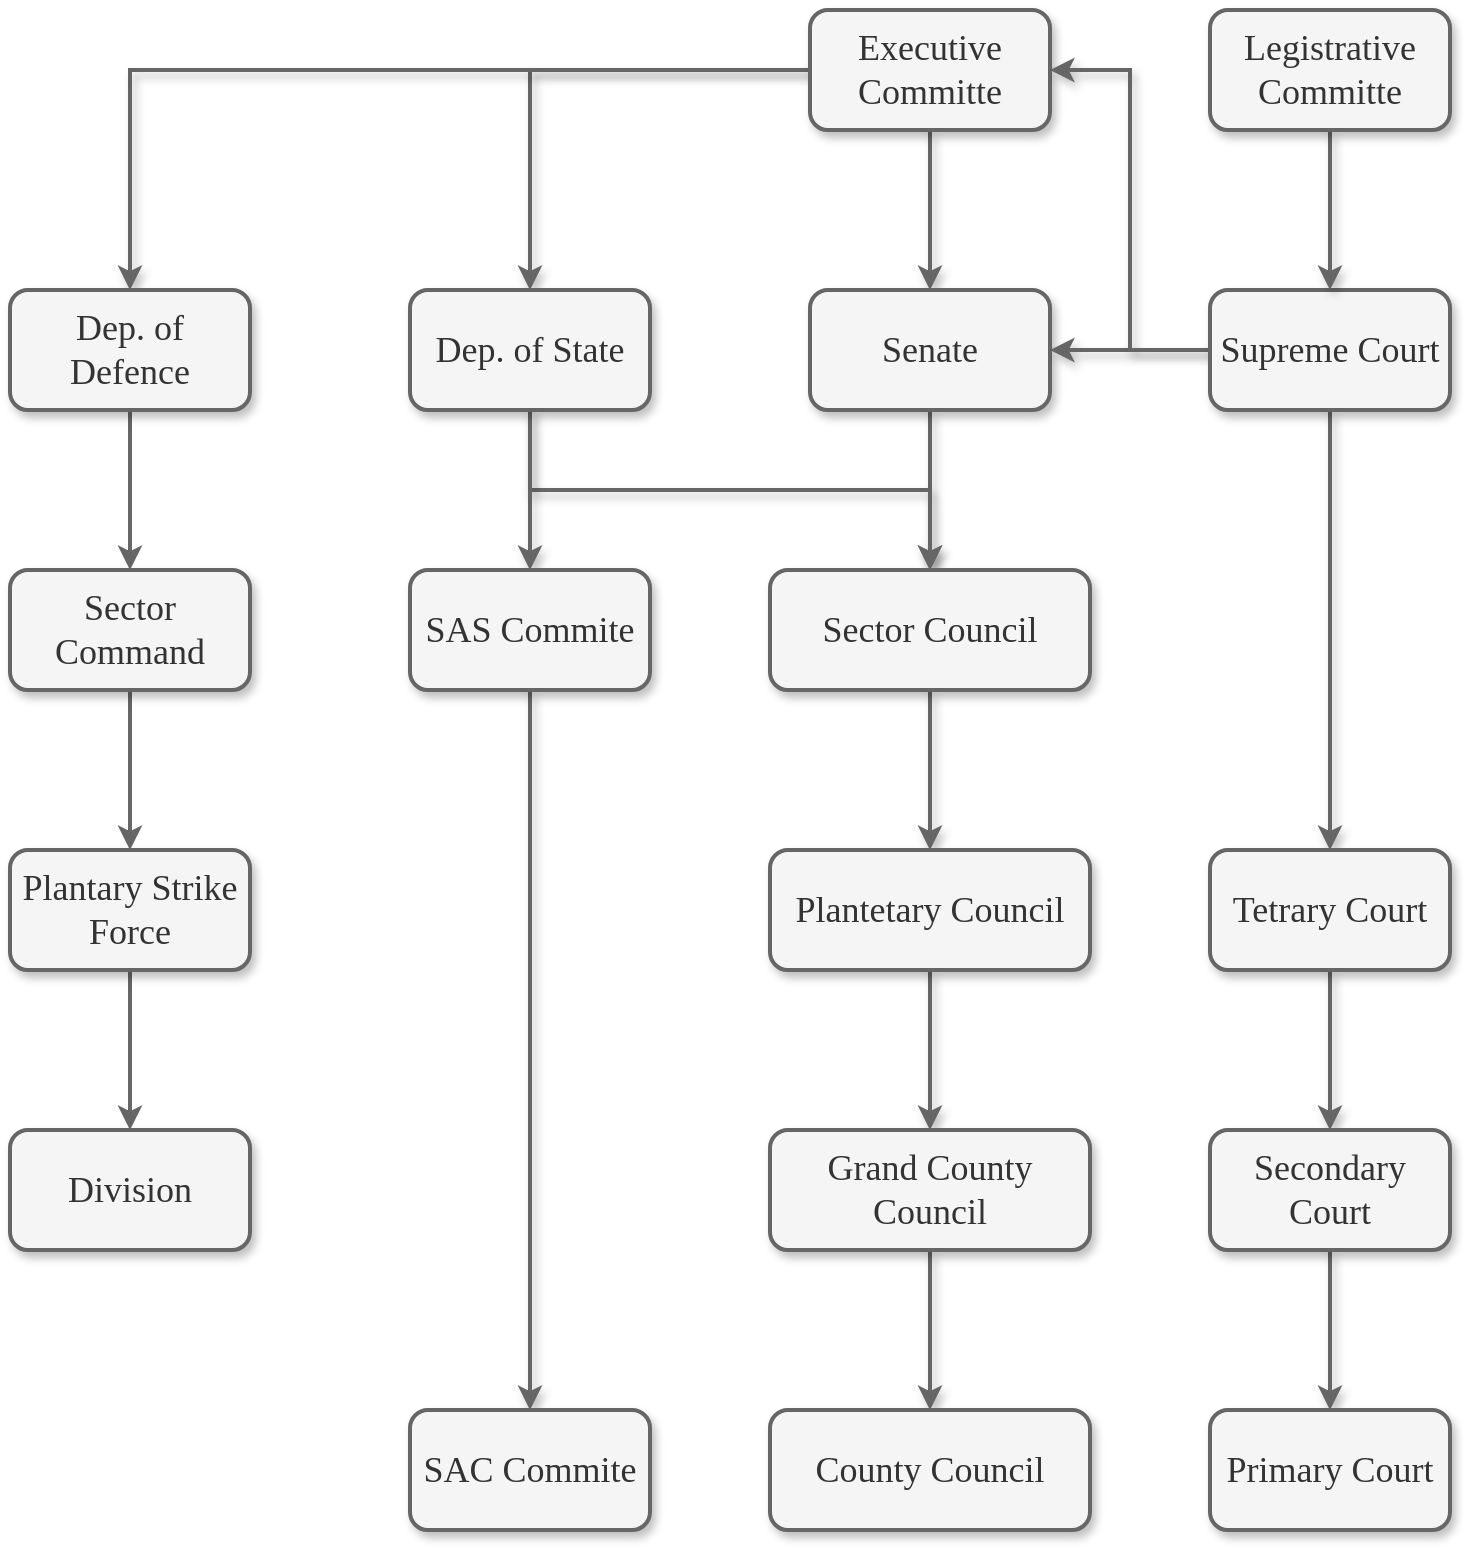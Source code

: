 <mxfile version="27.0.3">
  <diagram name="Page-1" id="97916047-d0de-89f5-080d-49f4d83e522f">
    <mxGraphModel dx="1489" dy="764" grid="0" gridSize="10" guides="1" tooltips="1" connect="1" arrows="1" fold="1" page="1" pageScale="1.5" pageWidth="1600" pageHeight="900" background="none" math="0" shadow="0">
      <root>
        <mxCell id="0" />
        <mxCell id="1" parent="0" />
        <mxCell id="jAg7ZpjS05_7KDQBOUfK-112" value="" style="edgeStyle=orthogonalEdgeStyle;rounded=0;orthogonalLoop=1;jettySize=auto;html=1;fillColor=#f5f5f5;strokeColor=#666666;shadow=1;strokeWidth=2;" edge="1" parent="1" source="jAg7ZpjS05_7KDQBOUfK-110" target="jAg7ZpjS05_7KDQBOUfK-111">
          <mxGeometry relative="1" as="geometry" />
        </mxCell>
        <mxCell id="jAg7ZpjS05_7KDQBOUfK-127" value="" style="edgeStyle=orthogonalEdgeStyle;rounded=0;orthogonalLoop=1;jettySize=auto;html=1;fillColor=#f5f5f5;strokeColor=#666666;shadow=1;strokeWidth=2;" edge="1" parent="1" source="jAg7ZpjS05_7KDQBOUfK-110" target="jAg7ZpjS05_7KDQBOUfK-126">
          <mxGeometry relative="1" as="geometry" />
        </mxCell>
        <mxCell id="jAg7ZpjS05_7KDQBOUfK-151" style="edgeStyle=orthogonalEdgeStyle;rounded=0;orthogonalLoop=1;jettySize=auto;html=1;shadow=1;strokeWidth=2;strokeColor=#666666;" edge="1" parent="1" source="jAg7ZpjS05_7KDQBOUfK-110" target="jAg7ZpjS05_7KDQBOUfK-146">
          <mxGeometry relative="1" as="geometry" />
        </mxCell>
        <mxCell id="jAg7ZpjS05_7KDQBOUfK-110" value="Executive Committe" style="rounded=1;whiteSpace=wrap;html=1;fontSize=18;fontFamily=Verdana;fillColor=#f5f5f5;strokeColor=#666666;shadow=1;fontColor=#333333;strokeWidth=2;" vertex="1" parent="1">
          <mxGeometry x="1140" y="80" width="120" height="60" as="geometry" />
        </mxCell>
        <mxCell id="jAg7ZpjS05_7KDQBOUfK-129" value="" style="edgeStyle=orthogonalEdgeStyle;rounded=0;orthogonalLoop=1;jettySize=auto;html=1;fillColor=#f5f5f5;strokeColor=#666666;shadow=1;strokeWidth=2;" edge="1" parent="1" source="jAg7ZpjS05_7KDQBOUfK-111" target="jAg7ZpjS05_7KDQBOUfK-128">
          <mxGeometry relative="1" as="geometry" />
        </mxCell>
        <mxCell id="jAg7ZpjS05_7KDQBOUfK-111" value="Senate" style="rounded=1;whiteSpace=wrap;html=1;fontSize=18;fontFamily=Verdana;fillColor=#f5f5f5;strokeColor=#666666;shadow=1;fontColor=#333333;strokeWidth=2;" vertex="1" parent="1">
          <mxGeometry x="1140" y="220" width="120" height="60" as="geometry" />
        </mxCell>
        <mxCell id="jAg7ZpjS05_7KDQBOUfK-115" style="edgeStyle=orthogonalEdgeStyle;rounded=0;orthogonalLoop=1;jettySize=auto;html=1;entryX=1;entryY=0.5;entryDx=0;entryDy=0;fillColor=#f5f5f5;strokeColor=#666666;shadow=1;strokeWidth=2;" edge="1" parent="1" source="jAg7ZpjS05_7KDQBOUfK-113" target="jAg7ZpjS05_7KDQBOUfK-111">
          <mxGeometry relative="1" as="geometry" />
        </mxCell>
        <mxCell id="jAg7ZpjS05_7KDQBOUfK-117" value="" style="edgeStyle=orthogonalEdgeStyle;rounded=0;orthogonalLoop=1;jettySize=auto;html=1;fillColor=#f5f5f5;strokeColor=#666666;shadow=1;strokeWidth=2;" edge="1" parent="1" source="jAg7ZpjS05_7KDQBOUfK-113" target="jAg7ZpjS05_7KDQBOUfK-116">
          <mxGeometry relative="1" as="geometry" />
        </mxCell>
        <mxCell id="jAg7ZpjS05_7KDQBOUfK-118" style="edgeStyle=orthogonalEdgeStyle;rounded=0;orthogonalLoop=1;jettySize=auto;html=1;entryX=1;entryY=0.5;entryDx=0;entryDy=0;fillColor=#f5f5f5;strokeColor=#666666;shadow=1;strokeWidth=2;" edge="1" parent="1" source="jAg7ZpjS05_7KDQBOUfK-113" target="jAg7ZpjS05_7KDQBOUfK-110">
          <mxGeometry relative="1" as="geometry" />
        </mxCell>
        <mxCell id="jAg7ZpjS05_7KDQBOUfK-113" value="Supreme Court" style="rounded=1;whiteSpace=wrap;html=1;fontSize=18;fontFamily=Verdana;fillColor=#f5f5f5;strokeColor=#666666;shadow=1;fontColor=#333333;strokeWidth=2;" vertex="1" parent="1">
          <mxGeometry x="1340" y="220" width="120" height="60" as="geometry" />
        </mxCell>
        <mxCell id="jAg7ZpjS05_7KDQBOUfK-143" value="" style="edgeStyle=orthogonalEdgeStyle;rounded=0;orthogonalLoop=1;jettySize=auto;html=1;fillColor=#f5f5f5;strokeColor=#666666;shadow=1;strokeWidth=2;" edge="1" parent="1" source="jAg7ZpjS05_7KDQBOUfK-116" target="jAg7ZpjS05_7KDQBOUfK-142">
          <mxGeometry relative="1" as="geometry" />
        </mxCell>
        <mxCell id="jAg7ZpjS05_7KDQBOUfK-116" value="Tetrary Court" style="rounded=1;whiteSpace=wrap;html=1;fontSize=18;fontFamily=Verdana;fillColor=#f5f5f5;strokeColor=#666666;shadow=1;fontColor=#333333;strokeWidth=2;" vertex="1" parent="1">
          <mxGeometry x="1340" y="500" width="120" height="60" as="geometry" />
        </mxCell>
        <mxCell id="jAg7ZpjS05_7KDQBOUfK-123" value="" style="edgeStyle=orthogonalEdgeStyle;rounded=0;orthogonalLoop=1;jettySize=auto;html=1;fillColor=#f5f5f5;strokeColor=#666666;shadow=1;strokeWidth=2;" edge="1" parent="1" source="jAg7ZpjS05_7KDQBOUfK-121" target="jAg7ZpjS05_7KDQBOUfK-113">
          <mxGeometry relative="1" as="geometry" />
        </mxCell>
        <mxCell id="jAg7ZpjS05_7KDQBOUfK-121" value="Legistrative Committe" style="rounded=1;whiteSpace=wrap;html=1;fontSize=18;fontFamily=Verdana;fillColor=#f5f5f5;strokeColor=#666666;shadow=1;fontColor=#333333;strokeWidth=2;" vertex="1" parent="1">
          <mxGeometry x="1340" y="80" width="120" height="60" as="geometry" />
        </mxCell>
        <mxCell id="jAg7ZpjS05_7KDQBOUfK-135" style="edgeStyle=orthogonalEdgeStyle;rounded=0;orthogonalLoop=1;jettySize=auto;html=1;fillColor=#f5f5f5;strokeColor=#666666;shadow=1;strokeWidth=2;" edge="1" parent="1" source="jAg7ZpjS05_7KDQBOUfK-126" target="jAg7ZpjS05_7KDQBOUfK-128">
          <mxGeometry relative="1" as="geometry">
            <Array as="points">
              <mxPoint x="1000" y="320" />
              <mxPoint x="1200" y="320" />
            </Array>
          </mxGeometry>
        </mxCell>
        <mxCell id="jAg7ZpjS05_7KDQBOUfK-139" value="" style="edgeStyle=orthogonalEdgeStyle;rounded=0;orthogonalLoop=1;jettySize=auto;html=1;fillColor=#f5f5f5;strokeColor=#666666;shadow=1;strokeWidth=2;" edge="1" parent="1" source="jAg7ZpjS05_7KDQBOUfK-126" target="jAg7ZpjS05_7KDQBOUfK-138">
          <mxGeometry relative="1" as="geometry" />
        </mxCell>
        <mxCell id="jAg7ZpjS05_7KDQBOUfK-126" value="Dep. of State" style="rounded=1;whiteSpace=wrap;html=1;fontSize=18;fontFamily=Verdana;fillColor=#f5f5f5;strokeColor=#666666;shadow=1;fontColor=#333333;strokeWidth=2;" vertex="1" parent="1">
          <mxGeometry x="940" y="220" width="120" height="60" as="geometry" />
        </mxCell>
        <mxCell id="jAg7ZpjS05_7KDQBOUfK-132" value="" style="edgeStyle=orthogonalEdgeStyle;rounded=0;orthogonalLoop=1;jettySize=auto;html=1;fillColor=#f5f5f5;strokeColor=#666666;shadow=1;strokeWidth=2;" edge="1" parent="1" source="jAg7ZpjS05_7KDQBOUfK-128" target="jAg7ZpjS05_7KDQBOUfK-131">
          <mxGeometry relative="1" as="geometry" />
        </mxCell>
        <mxCell id="jAg7ZpjS05_7KDQBOUfK-128" value="Sector Council" style="rounded=1;whiteSpace=wrap;html=1;fontSize=18;fontFamily=Verdana;fillColor=#f5f5f5;strokeColor=#666666;shadow=1;fontColor=#333333;strokeWidth=2;" vertex="1" parent="1">
          <mxGeometry x="1120" y="360" width="160" height="60" as="geometry" />
        </mxCell>
        <mxCell id="jAg7ZpjS05_7KDQBOUfK-134" value="" style="edgeStyle=orthogonalEdgeStyle;rounded=0;orthogonalLoop=1;jettySize=auto;html=1;fillColor=#f5f5f5;strokeColor=#666666;shadow=1;strokeWidth=2;" edge="1" parent="1" source="jAg7ZpjS05_7KDQBOUfK-131" target="jAg7ZpjS05_7KDQBOUfK-133">
          <mxGeometry relative="1" as="geometry" />
        </mxCell>
        <mxCell id="jAg7ZpjS05_7KDQBOUfK-131" value="Plantetary Council" style="rounded=1;whiteSpace=wrap;html=1;fontSize=18;fontFamily=Verdana;fillColor=#f5f5f5;strokeColor=#666666;shadow=1;fontColor=#333333;strokeWidth=2;" vertex="1" parent="1">
          <mxGeometry x="1120" y="500" width="160" height="60" as="geometry" />
        </mxCell>
        <mxCell id="jAg7ZpjS05_7KDQBOUfK-137" value="" style="edgeStyle=orthogonalEdgeStyle;rounded=0;orthogonalLoop=1;jettySize=auto;html=1;fillColor=#f5f5f5;strokeColor=#666666;shadow=1;strokeWidth=2;" edge="1" parent="1" source="jAg7ZpjS05_7KDQBOUfK-133" target="jAg7ZpjS05_7KDQBOUfK-136">
          <mxGeometry relative="1" as="geometry" />
        </mxCell>
        <mxCell id="jAg7ZpjS05_7KDQBOUfK-133" value="Grand County Council" style="rounded=1;whiteSpace=wrap;html=1;fontSize=18;fontFamily=Verdana;fillColor=#f5f5f5;strokeColor=#666666;shadow=1;fontColor=#333333;strokeWidth=2;" vertex="1" parent="1">
          <mxGeometry x="1120" y="640" width="160" height="60" as="geometry" />
        </mxCell>
        <mxCell id="jAg7ZpjS05_7KDQBOUfK-136" value="County Council" style="rounded=1;whiteSpace=wrap;html=1;fontSize=18;fontFamily=Verdana;fillColor=#f5f5f5;strokeColor=#666666;shadow=1;fontColor=#333333;strokeWidth=2;" vertex="1" parent="1">
          <mxGeometry x="1120" y="780" width="160" height="60" as="geometry" />
        </mxCell>
        <mxCell id="jAg7ZpjS05_7KDQBOUfK-141" value="" style="edgeStyle=orthogonalEdgeStyle;rounded=0;orthogonalLoop=1;jettySize=auto;html=1;fillColor=#f5f5f5;strokeColor=#666666;shadow=1;strokeWidth=2;" edge="1" parent="1" source="jAg7ZpjS05_7KDQBOUfK-138" target="jAg7ZpjS05_7KDQBOUfK-140">
          <mxGeometry relative="1" as="geometry" />
        </mxCell>
        <mxCell id="jAg7ZpjS05_7KDQBOUfK-138" value="SAS Commite" style="rounded=1;whiteSpace=wrap;html=1;fontSize=18;fontFamily=Verdana;fillColor=#f5f5f5;strokeColor=#666666;shadow=1;fontColor=#333333;strokeWidth=2;" vertex="1" parent="1">
          <mxGeometry x="940" y="360" width="120" height="60" as="geometry" />
        </mxCell>
        <mxCell id="jAg7ZpjS05_7KDQBOUfK-140" value="SAC Commite" style="rounded=1;whiteSpace=wrap;html=1;fontSize=18;fontFamily=Verdana;fillColor=#f5f5f5;strokeColor=#666666;shadow=1;fontColor=#333333;strokeWidth=2;" vertex="1" parent="1">
          <mxGeometry x="940" y="780" width="120" height="60" as="geometry" />
        </mxCell>
        <mxCell id="jAg7ZpjS05_7KDQBOUfK-145" value="" style="edgeStyle=orthogonalEdgeStyle;rounded=0;orthogonalLoop=1;jettySize=auto;html=1;fillColor=#f5f5f5;strokeColor=#666666;shadow=1;strokeWidth=2;" edge="1" parent="1" source="jAg7ZpjS05_7KDQBOUfK-142" target="jAg7ZpjS05_7KDQBOUfK-144">
          <mxGeometry relative="1" as="geometry" />
        </mxCell>
        <mxCell id="jAg7ZpjS05_7KDQBOUfK-142" value="Secondary Court" style="rounded=1;whiteSpace=wrap;html=1;fontSize=18;fontFamily=Verdana;fillColor=#f5f5f5;strokeColor=#666666;shadow=1;fontColor=#333333;strokeWidth=2;" vertex="1" parent="1">
          <mxGeometry x="1340" y="640" width="120" height="60" as="geometry" />
        </mxCell>
        <mxCell id="jAg7ZpjS05_7KDQBOUfK-144" value="Primary Court" style="rounded=1;whiteSpace=wrap;html=1;fontSize=18;fontFamily=Verdana;fillColor=#f5f5f5;strokeColor=#666666;shadow=1;fontColor=#333333;strokeWidth=2;" vertex="1" parent="1">
          <mxGeometry x="1340" y="780" width="120" height="60" as="geometry" />
        </mxCell>
        <mxCell id="jAg7ZpjS05_7KDQBOUfK-153" value="" style="edgeStyle=orthogonalEdgeStyle;rounded=0;orthogonalLoop=1;jettySize=auto;html=1;strokeWidth=2;strokeColor=#666666;" edge="1" parent="1" source="jAg7ZpjS05_7KDQBOUfK-146" target="jAg7ZpjS05_7KDQBOUfK-152">
          <mxGeometry relative="1" as="geometry" />
        </mxCell>
        <mxCell id="jAg7ZpjS05_7KDQBOUfK-146" value="Dep. of Defence" style="rounded=1;whiteSpace=wrap;html=1;fontSize=18;fontFamily=Verdana;fillColor=#f5f5f5;strokeColor=#666666;shadow=1;fontColor=#333333;strokeWidth=2;" vertex="1" parent="1">
          <mxGeometry x="740" y="220" width="120" height="60" as="geometry" />
        </mxCell>
        <mxCell id="jAg7ZpjS05_7KDQBOUfK-155" value="" style="edgeStyle=orthogonalEdgeStyle;rounded=0;orthogonalLoop=1;jettySize=auto;html=1;strokeWidth=2;strokeColor=#666666;" edge="1" parent="1" source="jAg7ZpjS05_7KDQBOUfK-152" target="jAg7ZpjS05_7KDQBOUfK-154">
          <mxGeometry relative="1" as="geometry" />
        </mxCell>
        <mxCell id="jAg7ZpjS05_7KDQBOUfK-152" value="Sector Command" style="rounded=1;whiteSpace=wrap;html=1;fontSize=18;fontFamily=Verdana;fillColor=#f5f5f5;strokeColor=#666666;shadow=1;fontColor=#333333;strokeWidth=2;" vertex="1" parent="1">
          <mxGeometry x="740" y="360" width="120" height="60" as="geometry" />
        </mxCell>
        <mxCell id="jAg7ZpjS05_7KDQBOUfK-157" value="" style="edgeStyle=orthogonalEdgeStyle;rounded=0;orthogonalLoop=1;jettySize=auto;html=1;strokeWidth=2;strokeColor=#666666;" edge="1" parent="1" source="jAg7ZpjS05_7KDQBOUfK-154" target="jAg7ZpjS05_7KDQBOUfK-156">
          <mxGeometry relative="1" as="geometry" />
        </mxCell>
        <mxCell id="jAg7ZpjS05_7KDQBOUfK-154" value="Plantary Strike Force" style="rounded=1;whiteSpace=wrap;html=1;fontSize=18;fontFamily=Verdana;fillColor=#f5f5f5;strokeColor=#666666;shadow=1;fontColor=#333333;strokeWidth=2;" vertex="1" parent="1">
          <mxGeometry x="740" y="500" width="120" height="60" as="geometry" />
        </mxCell>
        <mxCell id="jAg7ZpjS05_7KDQBOUfK-156" value="Division" style="rounded=1;whiteSpace=wrap;html=1;fontSize=18;fontFamily=Verdana;fillColor=#f5f5f5;strokeColor=#666666;shadow=1;fontColor=#333333;strokeWidth=2;" vertex="1" parent="1">
          <mxGeometry x="740" y="640" width="120" height="60" as="geometry" />
        </mxCell>
      </root>
    </mxGraphModel>
  </diagram>
</mxfile>
